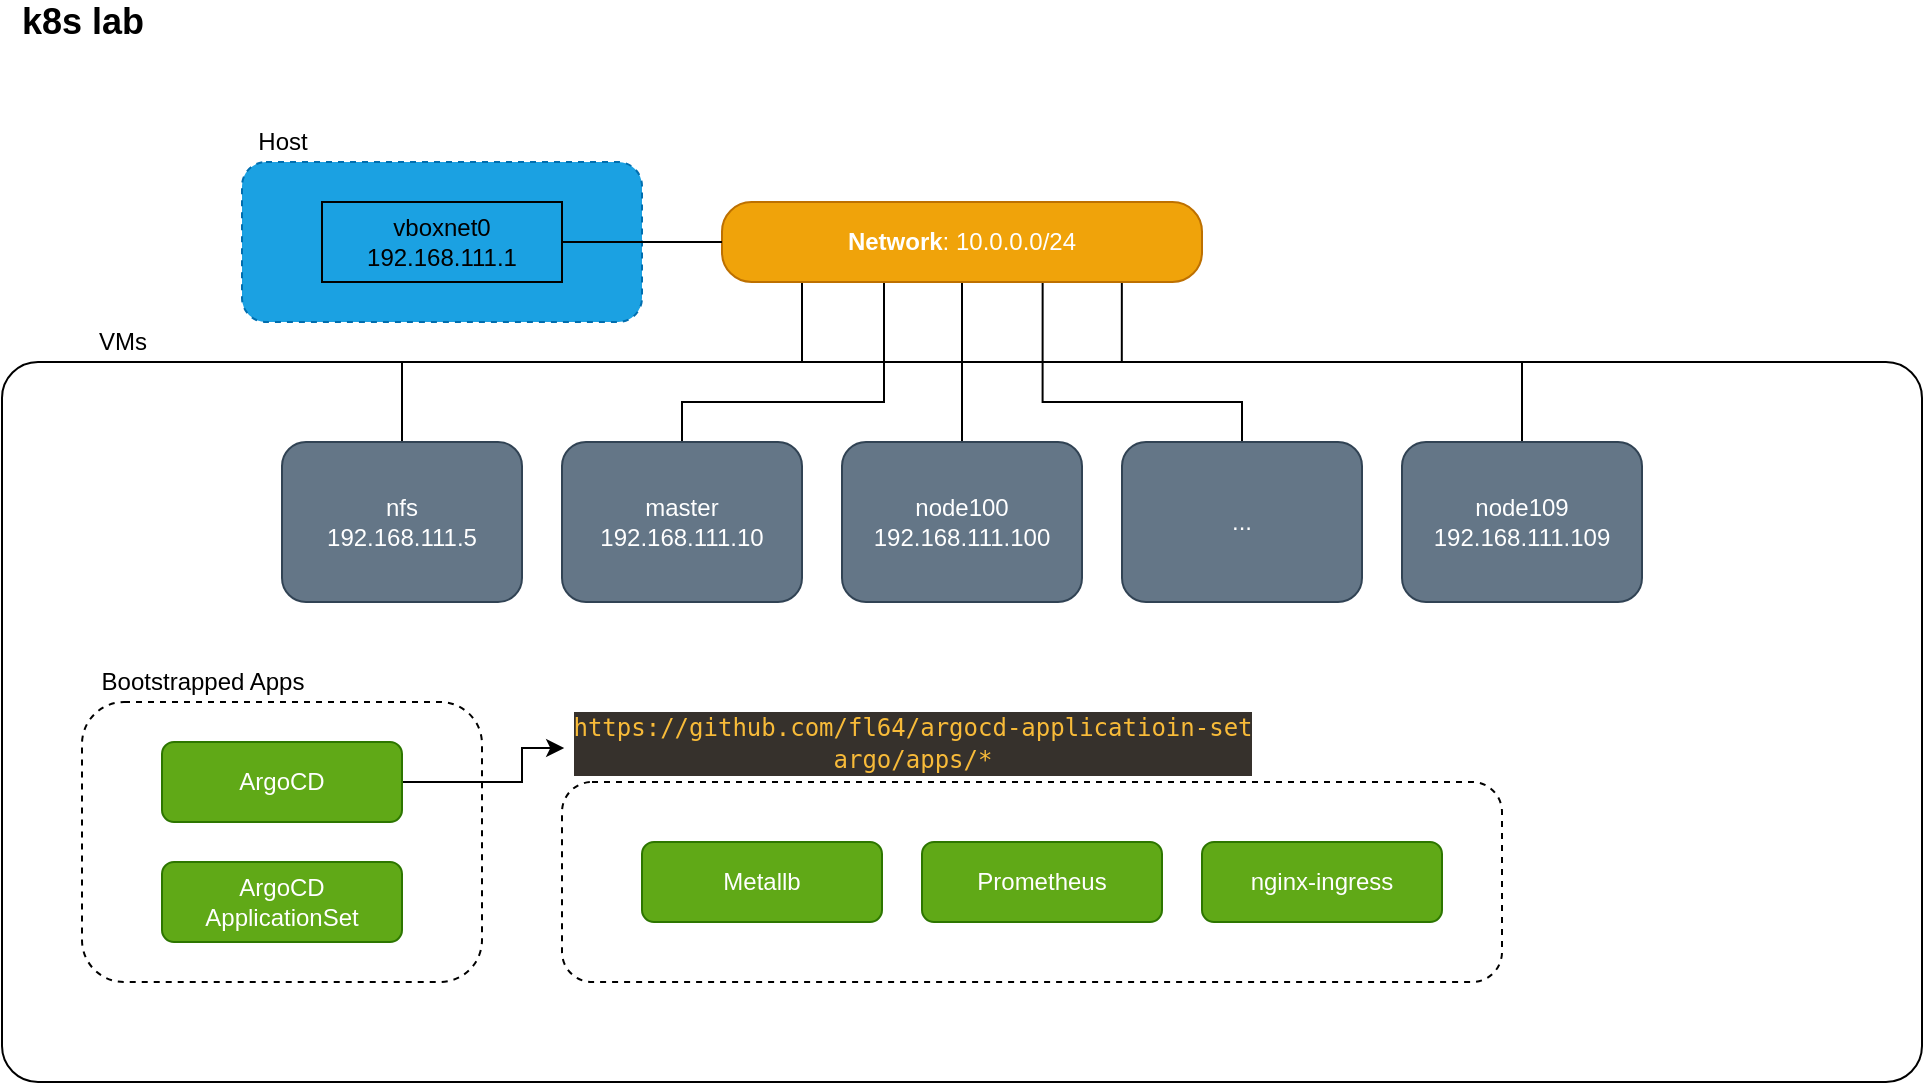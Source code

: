 <mxfile>
    <diagram id="rTpnEa-E7jjdDennPdET" name="Page-1">
        <mxGraphModel dx="319" dy="520" grid="1" gridSize="10" guides="1" tooltips="1" connect="1" arrows="1" fold="1" page="0" pageScale="1" pageWidth="850" pageHeight="1100" background="none" math="0" shadow="0">
            <root>
                <mxCell id="0"/>
                <mxCell id="1" parent="0"/>
                <mxCell id="28" value="" style="rounded=1;whiteSpace=wrap;html=1;arcSize=5;" parent="1" vertex="1">
                    <mxGeometry x="40" y="320" width="960" height="360" as="geometry"/>
                </mxCell>
                <mxCell id="35" value="" style="rounded=1;whiteSpace=wrap;html=1;dashed=1;" parent="1" vertex="1">
                    <mxGeometry x="320" y="530" width="470" height="100" as="geometry"/>
                </mxCell>
                <mxCell id="30" value="" style="rounded=1;whiteSpace=wrap;html=1;dashed=1;" parent="1" vertex="1">
                    <mxGeometry x="80" y="490" width="200" height="140" as="geometry"/>
                </mxCell>
                <mxCell id="3" value="" style="shape=ext;double=0;rounded=1;whiteSpace=wrap;html=1;dashed=1;fillColor=#1ba1e2;strokeColor=#006EAF;fontColor=#ffffff;" parent="1" vertex="1">
                    <mxGeometry x="160" y="220" width="200" height="80" as="geometry"/>
                </mxCell>
                <mxCell id="tvJjY-yOOGK8GcRBC_pJ-7" style="rounded=0;orthogonalLoop=1;jettySize=auto;html=1;exitX=0.5;exitY=0;exitDx=0;exitDy=0;endArrow=none;endFill=0;edgeStyle=orthogonalEdgeStyle;entryX=0.336;entryY=1.007;entryDx=0;entryDy=0;entryPerimeter=0;" parent="1" source="tvJjY-yOOGK8GcRBC_pJ-2" target="tvJjY-yOOGK8GcRBC_pJ-5" edge="1">
                    <mxGeometry relative="1" as="geometry">
                        <mxPoint x="520" y="283" as="targetPoint"/>
                        <Array as="points">
                            <mxPoint x="380" y="340"/>
                            <mxPoint x="481" y="340"/>
                            <mxPoint x="481" y="280"/>
                        </Array>
                    </mxGeometry>
                </mxCell>
                <mxCell id="tvJjY-yOOGK8GcRBC_pJ-2" value="master&lt;br&gt;192.168.111.10" style="rounded=1;whiteSpace=wrap;html=1;fillColor=#647687;strokeColor=#314354;fontColor=#ffffff;" parent="1" vertex="1">
                    <mxGeometry x="320" y="360" width="120" height="80" as="geometry"/>
                </mxCell>
                <mxCell id="tvJjY-yOOGK8GcRBC_pJ-8" style="rounded=0;orthogonalLoop=1;jettySize=auto;html=1;exitX=0.5;exitY=0;exitDx=0;exitDy=0;entryX=0.5;entryY=1;entryDx=0;entryDy=0;endArrow=none;endFill=0;edgeStyle=orthogonalEdgeStyle;" parent="1" source="tvJjY-yOOGK8GcRBC_pJ-3" target="tvJjY-yOOGK8GcRBC_pJ-5" edge="1">
                    <mxGeometry relative="1" as="geometry"/>
                </mxCell>
                <mxCell id="tvJjY-yOOGK8GcRBC_pJ-3" value="node100&lt;br&gt;192.168.111.100" style="rounded=1;whiteSpace=wrap;html=1;fillColor=#647687;strokeColor=#314354;fontColor=#ffffff;" parent="1" vertex="1">
                    <mxGeometry x="460" y="360" width="120" height="80" as="geometry"/>
                </mxCell>
                <mxCell id="tvJjY-yOOGK8GcRBC_pJ-9" style="rounded=0;orthogonalLoop=1;jettySize=auto;html=1;exitX=0.5;exitY=0;exitDx=0;exitDy=0;endArrow=none;endFill=0;entryX=0.668;entryY=1;entryDx=0;entryDy=0;edgeStyle=orthogonalEdgeStyle;entryPerimeter=0;" parent="1" source="tvJjY-yOOGK8GcRBC_pJ-4" target="tvJjY-yOOGK8GcRBC_pJ-5" edge="1">
                    <mxGeometry relative="1" as="geometry">
                        <mxPoint x="580" y="280" as="targetPoint"/>
                        <Array as="points">
                            <mxPoint x="660" y="340"/>
                            <mxPoint x="560" y="340"/>
                        </Array>
                    </mxGeometry>
                </mxCell>
                <mxCell id="tvJjY-yOOGK8GcRBC_pJ-4" value="..." style="rounded=1;whiteSpace=wrap;html=1;fillColor=#647687;strokeColor=#314354;fontColor=#ffffff;" parent="1" vertex="1">
                    <mxGeometry x="600" y="360" width="120" height="80" as="geometry"/>
                </mxCell>
                <mxCell id="6" style="rounded=0;orthogonalLoop=1;jettySize=auto;html=1;exitX=0.5;exitY=1;exitDx=0;exitDy=0;entryX=0.5;entryY=0;entryDx=0;entryDy=0;edgeStyle=orthogonalEdgeStyle;endArrow=none;endFill=0;" parent="1" source="tvJjY-yOOGK8GcRBC_pJ-5" target="5" edge="1">
                    <mxGeometry relative="1" as="geometry">
                        <Array as="points">
                            <mxPoint x="440" y="280"/>
                            <mxPoint x="440" y="320"/>
                            <mxPoint x="240" y="320"/>
                        </Array>
                    </mxGeometry>
                </mxCell>
                <mxCell id="19" style="rounded=0;orthogonalLoop=1;jettySize=auto;html=1;exitX=0.833;exitY=0.997;exitDx=0;exitDy=0;endArrow=none;endFill=0;edgeStyle=orthogonalEdgeStyle;exitPerimeter=0;" parent="1" source="tvJjY-yOOGK8GcRBC_pJ-5" target="18" edge="1">
                    <mxGeometry relative="1" as="geometry">
                        <Array as="points">
                            <mxPoint x="600" y="320"/>
                            <mxPoint x="800" y="320"/>
                        </Array>
                    </mxGeometry>
                </mxCell>
                <mxCell id="tvJjY-yOOGK8GcRBC_pJ-5" value="&lt;b&gt;Network&lt;/b&gt;: 10.0.0.0/24" style="rounded=1;whiteSpace=wrap;html=1;arcSize=37;fillColor=#f0a30a;strokeColor=#BD7000;fontColor=#ffffff;" parent="1" vertex="1">
                    <mxGeometry x="400" y="240" width="240" height="40" as="geometry"/>
                </mxCell>
                <mxCell id="tvJjY-yOOGK8GcRBC_pJ-10" style="rounded=0;orthogonalLoop=1;jettySize=auto;html=1;exitX=1;exitY=0.5;exitDx=0;exitDy=0;entryX=0;entryY=0.5;entryDx=0;entryDy=0;endArrow=none;endFill=0;" parent="1" source="tvJjY-yOOGK8GcRBC_pJ-6" target="tvJjY-yOOGK8GcRBC_pJ-5" edge="1">
                    <mxGeometry relative="1" as="geometry"/>
                </mxCell>
                <mxCell id="tvJjY-yOOGK8GcRBC_pJ-6" value="vboxnet0&lt;br&gt;192.168.111.1" style="rounded=0;whiteSpace=wrap;html=1;fillColor=none;" parent="1" vertex="1">
                    <mxGeometry x="200" y="240" width="120" height="40" as="geometry"/>
                </mxCell>
                <mxCell id="4" value="Host" style="text;html=1;align=center;verticalAlign=middle;resizable=0;points=[];autosize=1;" parent="1" vertex="1">
                    <mxGeometry x="160" y="200" width="40" height="20" as="geometry"/>
                </mxCell>
                <mxCell id="5" value="nfs&lt;br&gt;192.168.111.5" style="rounded=1;whiteSpace=wrap;html=1;fillColor=#647687;strokeColor=#314354;fontColor=#ffffff;" parent="1" vertex="1">
                    <mxGeometry x="180" y="360" width="120" height="80" as="geometry"/>
                </mxCell>
                <mxCell id="18" value="node109&lt;br&gt;192.168.111.109" style="rounded=1;whiteSpace=wrap;html=1;fillColor=#647687;strokeColor=#314354;fontColor=#ffffff;" parent="1" vertex="1">
                    <mxGeometry x="740" y="360" width="120" height="80" as="geometry"/>
                </mxCell>
                <mxCell id="25" value="&lt;font style=&quot;font-size: 18px&quot;&gt;k8s lab&lt;/font&gt;" style="text;html=1;align=center;verticalAlign=middle;resizable=0;points=[];autosize=1;fontStyle=1" parent="1" vertex="1">
                    <mxGeometry x="40" y="140" width="80" height="20" as="geometry"/>
                </mxCell>
                <mxCell id="37" style="edgeStyle=orthogonalEdgeStyle;rounded=0;orthogonalLoop=1;jettySize=auto;html=1;exitX=1;exitY=0.5;exitDx=0;exitDy=0;entryX=0.003;entryY=0.57;entryDx=0;entryDy=0;entryPerimeter=0;" parent="1" source="26" target="36" edge="1">
                    <mxGeometry relative="1" as="geometry">
                        <Array as="points">
                            <mxPoint x="300" y="530"/>
                            <mxPoint x="300" y="513"/>
                            <mxPoint x="321" y="513"/>
                        </Array>
                        <mxPoint x="350" y="491" as="targetPoint"/>
                    </mxGeometry>
                </mxCell>
                <mxCell id="26" value="ArgoCD" style="rounded=1;whiteSpace=wrap;html=1;fillColor=#60a917;strokeColor=#2D7600;fontColor=#ffffff;" parent="1" vertex="1">
                    <mxGeometry x="120" y="510" width="120" height="40" as="geometry"/>
                </mxCell>
                <mxCell id="27" value="ArgoCD&lt;br&gt;ApplicationSet" style="rounded=1;whiteSpace=wrap;html=1;fillColor=#60a917;strokeColor=#2D7600;fontColor=#ffffff;" parent="1" vertex="1">
                    <mxGeometry x="120" y="570" width="120" height="40" as="geometry"/>
                </mxCell>
                <mxCell id="29" value="VMs" style="text;html=1;align=center;verticalAlign=middle;resizable=0;points=[];autosize=1;" parent="1" vertex="1">
                    <mxGeometry x="80" y="300" width="40" height="20" as="geometry"/>
                </mxCell>
                <mxCell id="31" value="Bootstrapped Apps" style="text;html=1;align=center;verticalAlign=middle;resizable=0;points=[];autosize=1;" parent="1" vertex="1">
                    <mxGeometry x="80" y="470" width="120" height="20" as="geometry"/>
                </mxCell>
                <mxCell id="32" value="Metallb" style="rounded=1;whiteSpace=wrap;html=1;fillColor=#60a917;strokeColor=#2D7600;fontColor=#ffffff;" parent="1" vertex="1">
                    <mxGeometry x="360" y="560" width="120" height="40" as="geometry"/>
                </mxCell>
                <mxCell id="33" value="Prometheus" style="rounded=1;whiteSpace=wrap;html=1;fillColor=#60a917;strokeColor=#2D7600;fontColor=#ffffff;" parent="1" vertex="1">
                    <mxGeometry x="500" y="560" width="120" height="40" as="geometry"/>
                </mxCell>
                <mxCell id="36" value="&lt;div style=&quot;color: rgb(248 , 248 , 242) ; background-color: rgb(54 , 49 , 44) ; font-family: &amp;#34;jetbrains mono&amp;#34; , &amp;#34;droid sans mono&amp;#34; , monospace , monospace , &amp;#34;droid sans fallback&amp;#34; ; line-height: 16px&quot;&gt;&lt;span style=&quot;color: #f8bb39&quot;&gt;https://github.com/fl64/argocd-applicatioin-set&lt;br&gt;argo/apps/*&lt;/span&gt;&lt;/div&gt;" style="text;html=1;align=center;verticalAlign=middle;resizable=0;points=[];autosize=1;" parent="1" vertex="1">
                    <mxGeometry x="320" y="490" width="350" height="40" as="geometry"/>
                </mxCell>
                <mxCell id="38" value="nginx-ingress" style="rounded=1;whiteSpace=wrap;html=1;fillColor=#60a917;strokeColor=#2D7600;fontColor=#ffffff;" parent="1" vertex="1">
                    <mxGeometry x="640" y="560" width="120" height="40" as="geometry"/>
                </mxCell>
            </root>
        </mxGraphModel>
    </diagram>
</mxfile>
